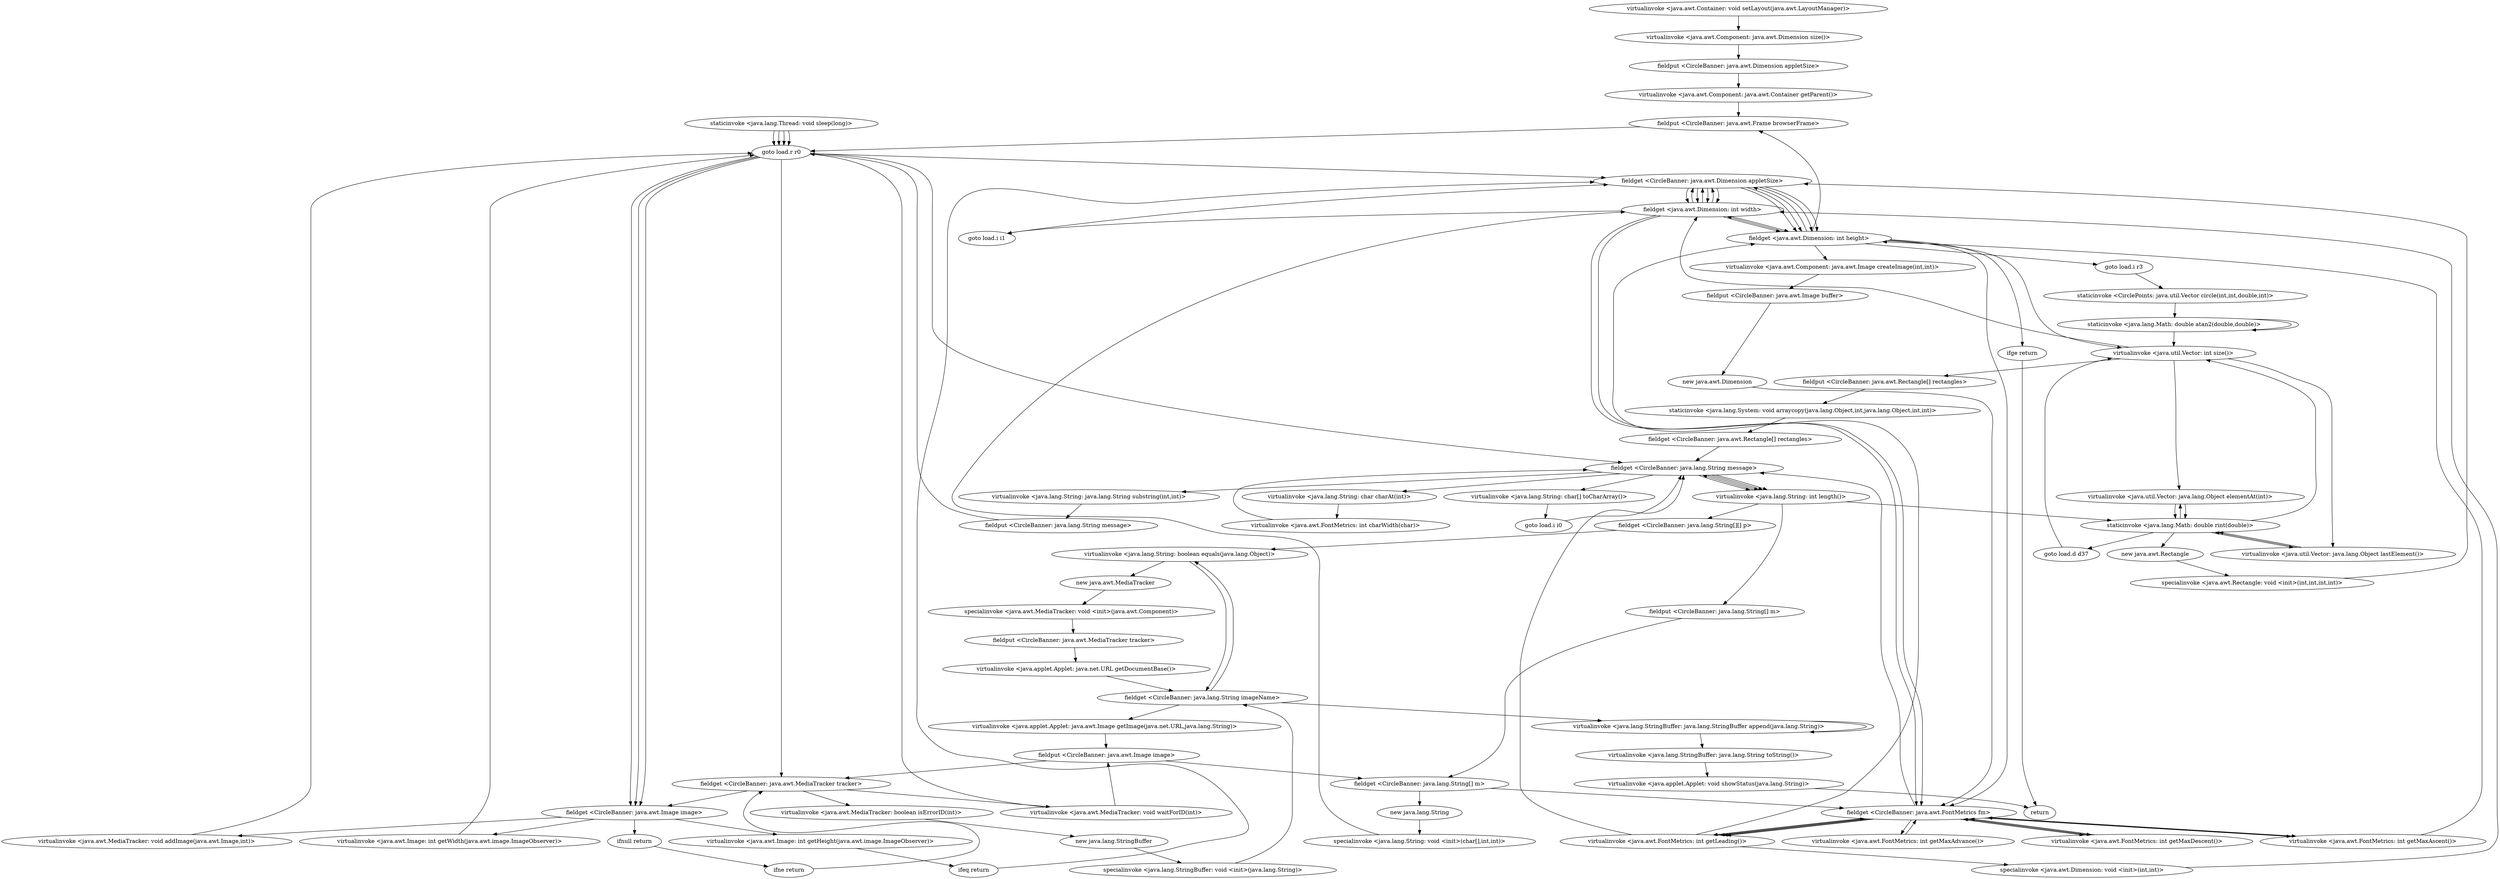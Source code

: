 digraph "" {
"virtualinvoke <java.awt.Container: void setLayout(java.awt.LayoutManager)>";
 "virtualinvoke <java.awt.Container: void setLayout(java.awt.LayoutManager)>"->"virtualinvoke <java.awt.Component: java.awt.Dimension size()>";
 "virtualinvoke <java.awt.Component: java.awt.Dimension size()>"->"fieldput <CircleBanner: java.awt.Dimension appletSize>";
 "fieldput <CircleBanner: java.awt.Dimension appletSize>"->"virtualinvoke <java.awt.Component: java.awt.Container getParent()>";
 "virtualinvoke <java.awt.Component: java.awt.Container getParent()>"->"fieldput <CircleBanner: java.awt.Frame browserFrame>";
 "fieldput <CircleBanner: java.awt.Frame browserFrame>"->"goto load.r r0";
 "goto load.r r0"->"fieldget <CircleBanner: java.awt.Dimension appletSize>";
 "fieldget <CircleBanner: java.awt.Dimension appletSize>"->"fieldget <java.awt.Dimension: int width>";
 "fieldget <java.awt.Dimension: int width>"->"fieldget <CircleBanner: java.awt.Dimension appletSize>";
 "fieldget <CircleBanner: java.awt.Dimension appletSize>"->"fieldget <java.awt.Dimension: int height>";
 "fieldget <java.awt.Dimension: int height>"->"virtualinvoke <java.awt.Component: java.awt.Image createImage(int,int)>";
 "virtualinvoke <java.awt.Component: java.awt.Image createImage(int,int)>"->"fieldput <CircleBanner: java.awt.Image buffer>";
 "fieldput <CircleBanner: java.awt.Image buffer>"->"new java.awt.Dimension";
 "new java.awt.Dimension"->"fieldget <CircleBanner: java.awt.FontMetrics fm>";
 "fieldget <CircleBanner: java.awt.FontMetrics fm>"->"virtualinvoke <java.awt.FontMetrics: int getMaxAdvance()>";
 "virtualinvoke <java.awt.FontMetrics: int getMaxAdvance()>"->"fieldget <CircleBanner: java.awt.FontMetrics fm>";
 "fieldget <CircleBanner: java.awt.FontMetrics fm>"->"virtualinvoke <java.awt.FontMetrics: int getLeading()>";
 "virtualinvoke <java.awt.FontMetrics: int getLeading()>"->"fieldget <CircleBanner: java.awt.FontMetrics fm>";
 "fieldget <CircleBanner: java.awt.FontMetrics fm>"->"virtualinvoke <java.awt.FontMetrics: int getMaxAscent()>";
 "virtualinvoke <java.awt.FontMetrics: int getMaxAscent()>"->"fieldget <CircleBanner: java.awt.FontMetrics fm>";
 "fieldget <CircleBanner: java.awt.FontMetrics fm>"->"virtualinvoke <java.awt.FontMetrics: int getMaxDescent()>";
 "virtualinvoke <java.awt.FontMetrics: int getMaxDescent()>"->"fieldget <CircleBanner: java.awt.FontMetrics fm>";
 "fieldget <CircleBanner: java.awt.FontMetrics fm>"->"virtualinvoke <java.awt.FontMetrics: int getLeading()>";
 "virtualinvoke <java.awt.FontMetrics: int getLeading()>"->"specialinvoke <java.awt.Dimension: void <init>(int,int)>";
 "specialinvoke <java.awt.Dimension: void <init>(int,int)>"->"fieldget <java.awt.Dimension: int width>";
 "fieldget <java.awt.Dimension: int width>"->"fieldget <java.awt.Dimension: int height>";
 "fieldget <java.awt.Dimension: int height>"->"fieldget <java.awt.Dimension: int width>";
 "fieldget <java.awt.Dimension: int width>"->"goto load.i i1";
 "goto load.i i1"->"fieldget <CircleBanner: java.awt.Dimension appletSize>";
 "fieldget <CircleBanner: java.awt.Dimension appletSize>"->"fieldget <java.awt.Dimension: int width>";
 "fieldget <java.awt.Dimension: int width>"->"fieldget <CircleBanner: java.awt.Dimension appletSize>";
 "fieldget <CircleBanner: java.awt.Dimension appletSize>"->"fieldget <java.awt.Dimension: int height>";
 "fieldget <java.awt.Dimension: int height>"->"fieldget <CircleBanner: java.awt.Dimension appletSize>";
 "fieldget <CircleBanner: java.awt.Dimension appletSize>"->"fieldget <java.awt.Dimension: int height>";
 "fieldget <java.awt.Dimension: int height>"->"goto load.i r3";
 "goto load.i r3"->"staticinvoke <CirclePoints: java.util.Vector circle(int,int,double,int)>";
 "staticinvoke <CirclePoints: java.util.Vector circle(int,int,double,int)>"->"staticinvoke <java.lang.Math: double atan2(double,double)>";
 "staticinvoke <java.lang.Math: double atan2(double,double)>"->"staticinvoke <java.lang.Math: double atan2(double,double)>";
 "staticinvoke <java.lang.Math: double atan2(double,double)>"->"virtualinvoke <java.util.Vector: int size()>";
 "virtualinvoke <java.util.Vector: int size()>"->"fieldget <java.awt.Dimension: int width>";
 "fieldget <java.awt.Dimension: int width>"->"fieldget <CircleBanner: java.awt.FontMetrics fm>";
 "fieldget <CircleBanner: java.awt.FontMetrics fm>"->"virtualinvoke <java.awt.FontMetrics: int getLeading()>";
 "virtualinvoke <java.awt.FontMetrics: int getLeading()>"->"fieldget <java.awt.Dimension: int height>";
 "fieldget <java.awt.Dimension: int height>"->"virtualinvoke <java.util.Vector: int size()>";
 "virtualinvoke <java.util.Vector: int size()>"->"virtualinvoke <java.util.Vector: java.lang.Object lastElement()>";
 "virtualinvoke <java.util.Vector: java.lang.Object lastElement()>"->"staticinvoke <java.lang.Math: double rint(double)>";
 "staticinvoke <java.lang.Math: double rint(double)>"->"virtualinvoke <java.util.Vector: java.lang.Object lastElement()>";
 "virtualinvoke <java.util.Vector: java.lang.Object lastElement()>"->"staticinvoke <java.lang.Math: double rint(double)>";
 "staticinvoke <java.lang.Math: double rint(double)>"->"goto load.d d37";
 "goto load.d d37"->"virtualinvoke <java.util.Vector: int size()>";
 "virtualinvoke <java.util.Vector: int size()>"->"fieldput <CircleBanner: java.awt.Rectangle[] rectangles>";
 "fieldput <CircleBanner: java.awt.Rectangle[] rectangles>"->"staticinvoke <java.lang.System: void arraycopy(java.lang.Object,int,java.lang.Object,int,int)>";
 "staticinvoke <java.lang.System: void arraycopy(java.lang.Object,int,java.lang.Object,int,int)>"->"fieldget <CircleBanner: java.awt.Rectangle[] rectangles>";
 "fieldget <CircleBanner: java.awt.Rectangle[] rectangles>"->"fieldget <CircleBanner: java.lang.String message>";
 "fieldget <CircleBanner: java.lang.String message>"->"virtualinvoke <java.lang.String: int length()>";
 "virtualinvoke <java.lang.String: int length()>"->"fieldget <CircleBanner: java.lang.String message>";
 "fieldget <CircleBanner: java.lang.String message>"->"virtualinvoke <java.lang.String: java.lang.String substring(int,int)>";
 "virtualinvoke <java.lang.String: java.lang.String substring(int,int)>"->"fieldput <CircleBanner: java.lang.String message>";
 "fieldput <CircleBanner: java.lang.String message>"->"goto load.r r0";
 "goto load.r r0"->"fieldget <CircleBanner: java.lang.String message>";
 "fieldget <CircleBanner: java.lang.String message>"->"virtualinvoke <java.lang.String: int length()>";
 "virtualinvoke <java.lang.String: int length()>"->"fieldput <CircleBanner: java.lang.String[] m>";
 "fieldput <CircleBanner: java.lang.String[] m>"->"fieldget <CircleBanner: java.lang.String[] m>";
 "fieldget <CircleBanner: java.lang.String[] m>"->"fieldget <CircleBanner: java.awt.FontMetrics fm>";
 "fieldget <CircleBanner: java.awt.FontMetrics fm>"->"virtualinvoke <java.awt.FontMetrics: int getMaxAscent()>";
 "virtualinvoke <java.awt.FontMetrics: int getMaxAscent()>"->"fieldget <java.awt.Dimension: int height>";
 "fieldget <java.awt.Dimension: int height>"->"fieldget <CircleBanner: java.awt.FontMetrics fm>";
 "fieldget <CircleBanner: java.awt.FontMetrics fm>"->"virtualinvoke <java.awt.FontMetrics: int getMaxDescent()>";
 "virtualinvoke <java.awt.FontMetrics: int getMaxDescent()>"->"fieldget <CircleBanner: java.awt.FontMetrics fm>";
 "fieldget <CircleBanner: java.awt.FontMetrics fm>"->"virtualinvoke <java.awt.FontMetrics: int getLeading()>";
 "virtualinvoke <java.awt.FontMetrics: int getLeading()>"->"fieldget <CircleBanner: java.lang.String message>";
 "fieldget <CircleBanner: java.lang.String message>"->"virtualinvoke <java.lang.String: char[] toCharArray()>";
 "virtualinvoke <java.lang.String: char[] toCharArray()>"->"goto load.i i0";
 "goto load.i i0"->"fieldget <CircleBanner: java.lang.String message>";
 "fieldget <CircleBanner: java.lang.String message>"->"virtualinvoke <java.lang.String: int length()>";
 "virtualinvoke <java.lang.String: int length()>"->"fieldget <CircleBanner: java.lang.String[][] p>";
 "fieldget <CircleBanner: java.lang.String[][] p>"->"virtualinvoke <java.lang.String: boolean equals(java.lang.Object)>";
 "virtualinvoke <java.lang.String: boolean equals(java.lang.Object)>"->"fieldget <CircleBanner: java.lang.String imageName>";
 "fieldget <CircleBanner: java.lang.String imageName>"->"virtualinvoke <java.lang.String: boolean equals(java.lang.Object)>";
 "virtualinvoke <java.lang.String: boolean equals(java.lang.Object)>"->"new java.awt.MediaTracker";
 "new java.awt.MediaTracker"->"specialinvoke <java.awt.MediaTracker: void <init>(java.awt.Component)>";
 "specialinvoke <java.awt.MediaTracker: void <init>(java.awt.Component)>"->"fieldput <CircleBanner: java.awt.MediaTracker tracker>";
 "fieldput <CircleBanner: java.awt.MediaTracker tracker>"->"virtualinvoke <java.applet.Applet: java.net.URL getDocumentBase()>";
 "virtualinvoke <java.applet.Applet: java.net.URL getDocumentBase()>"->"fieldget <CircleBanner: java.lang.String imageName>";
 "fieldget <CircleBanner: java.lang.String imageName>"->"virtualinvoke <java.applet.Applet: java.awt.Image getImage(java.net.URL,java.lang.String)>";
 "virtualinvoke <java.applet.Applet: java.awt.Image getImage(java.net.URL,java.lang.String)>"->"fieldput <CircleBanner: java.awt.Image image>";
 "fieldput <CircleBanner: java.awt.Image image>"->"fieldget <CircleBanner: java.awt.MediaTracker tracker>";
 "fieldget <CircleBanner: java.awt.MediaTracker tracker>"->"fieldget <CircleBanner: java.awt.Image image>";
 "fieldget <CircleBanner: java.awt.Image image>"->"virtualinvoke <java.awt.MediaTracker: void addImage(java.awt.Image,int)>";
 "virtualinvoke <java.awt.MediaTracker: void addImage(java.awt.Image,int)>"->"goto load.r r0";
 "goto load.r r0"->"fieldget <CircleBanner: java.awt.Image image>";
 "fieldget <CircleBanner: java.awt.Image image>"->"ifnull return";
 "ifnull return"->"ifne return";
 "ifne return"->"fieldget <CircleBanner: java.awt.MediaTracker tracker>";
 "fieldget <CircleBanner: java.awt.MediaTracker tracker>"->"virtualinvoke <java.awt.MediaTracker: void waitForID(int)>";
 "virtualinvoke <java.awt.MediaTracker: void waitForID(int)>"->"goto load.r r0";
 "goto load.r r0"->"fieldget <CircleBanner: java.awt.MediaTracker tracker>";
 "fieldget <CircleBanner: java.awt.MediaTracker tracker>"->"virtualinvoke <java.awt.MediaTracker: boolean isErrorID(int)>";
 "virtualinvoke <java.awt.MediaTracker: boolean isErrorID(int)>"->"new java.lang.StringBuffer";
 "new java.lang.StringBuffer"->"specialinvoke <java.lang.StringBuffer: void <init>(java.lang.String)>";
 "specialinvoke <java.lang.StringBuffer: void <init>(java.lang.String)>"->"fieldget <CircleBanner: java.lang.String imageName>";
 "fieldget <CircleBanner: java.lang.String imageName>"->"virtualinvoke <java.lang.StringBuffer: java.lang.StringBuffer append(java.lang.String)>";
 "virtualinvoke <java.lang.StringBuffer: java.lang.StringBuffer append(java.lang.String)>"->"virtualinvoke <java.lang.StringBuffer: java.lang.StringBuffer append(java.lang.String)>";
 "virtualinvoke <java.lang.StringBuffer: java.lang.StringBuffer append(java.lang.String)>"->"virtualinvoke <java.lang.StringBuffer: java.lang.String toString()>";
 "virtualinvoke <java.lang.StringBuffer: java.lang.String toString()>"->"virtualinvoke <java.applet.Applet: void showStatus(java.lang.String)>";
 "virtualinvoke <java.applet.Applet: void showStatus(java.lang.String)>"->"return";
"goto load.r r0";
 "goto load.r r0"->"fieldget <CircleBanner: java.awt.Image image>";
 "fieldget <CircleBanner: java.awt.Image image>"->"virtualinvoke <java.awt.Image: int getWidth(java.awt.image.ImageObserver)>";
 "virtualinvoke <java.awt.Image: int getWidth(java.awt.image.ImageObserver)>"->"goto load.r r0";
 "goto load.r r0"->"fieldget <CircleBanner: java.awt.Image image>";
 "fieldget <CircleBanner: java.awt.Image image>"->"virtualinvoke <java.awt.Image: int getHeight(java.awt.image.ImageObserver)>";
 "virtualinvoke <java.awt.Image: int getHeight(java.awt.image.ImageObserver)>"->"ifeq return";
 "ifeq return"->"fieldget <CircleBanner: java.awt.Dimension appletSize>";
 "fieldget <CircleBanner: java.awt.Dimension appletSize>"->"fieldget <java.awt.Dimension: int width>";
 "fieldget <java.awt.Dimension: int width>"->"fieldget <CircleBanner: java.awt.Dimension appletSize>";
 "fieldget <CircleBanner: java.awt.Dimension appletSize>"->"fieldget <java.awt.Dimension: int height>";
 "fieldget <java.awt.Dimension: int height>"->"ifge return";
 "ifge return"->"return";
"staticinvoke <java.lang.Thread: void sleep(long)>";
 "staticinvoke <java.lang.Thread: void sleep(long)>"->"goto load.r r0";
 "staticinvoke <java.lang.Thread: void sleep(long)>"->"goto load.r r0";
"staticinvoke <java.lang.Thread: void sleep(long)>";
 "staticinvoke <java.lang.Thread: void sleep(long)>"->"goto load.r r0";
 "staticinvoke <java.lang.Thread: void sleep(long)>"->"goto load.r r0";
 "virtualinvoke <java.awt.MediaTracker: void waitForID(int)>"->"fieldput <CircleBanner: java.awt.Image image>";
 "fieldput <CircleBanner: java.awt.Image image>"->"fieldget <CircleBanner: java.lang.String[] m>";
 "fieldget <CircleBanner: java.lang.String[] m>"->"new java.lang.String";
 "new java.lang.String"->"specialinvoke <java.lang.String: void <init>(char[],int,int)>";
 "specialinvoke <java.lang.String: void <init>(char[],int,int)>"->"fieldget <java.awt.Dimension: int width>";
 "fieldget <java.awt.Dimension: int width>"->"fieldget <CircleBanner: java.awt.FontMetrics fm>";
 "fieldget <CircleBanner: java.awt.FontMetrics fm>"->"fieldget <CircleBanner: java.lang.String message>";
 "fieldget <CircleBanner: java.lang.String message>"->"virtualinvoke <java.lang.String: char charAt(int)>";
 "virtualinvoke <java.lang.String: char charAt(int)>"->"virtualinvoke <java.awt.FontMetrics: int charWidth(char)>";
 "virtualinvoke <java.awt.FontMetrics: int charWidth(char)>"->"fieldget <CircleBanner: java.lang.String message>";
 "fieldget <CircleBanner: java.lang.String message>"->"virtualinvoke <java.lang.String: int length()>";
 "virtualinvoke <java.lang.String: int length()>"->"staticinvoke <java.lang.Math: double rint(double)>";
 "staticinvoke <java.lang.Math: double rint(double)>"->"virtualinvoke <java.util.Vector: int size()>";
 "virtualinvoke <java.util.Vector: int size()>"->"virtualinvoke <java.util.Vector: java.lang.Object elementAt(int)>";
 "virtualinvoke <java.util.Vector: java.lang.Object elementAt(int)>"->"staticinvoke <java.lang.Math: double rint(double)>";
 "staticinvoke <java.lang.Math: double rint(double)>"->"virtualinvoke <java.util.Vector: java.lang.Object elementAt(int)>";
 "virtualinvoke <java.util.Vector: java.lang.Object elementAt(int)>"->"staticinvoke <java.lang.Math: double rint(double)>";
 "staticinvoke <java.lang.Math: double rint(double)>"->"new java.awt.Rectangle";
 "new java.awt.Rectangle"->"specialinvoke <java.awt.Rectangle: void <init>(int,int,int,int)>";
 "specialinvoke <java.awt.Rectangle: void <init>(int,int,int,int)>"->"fieldget <CircleBanner: java.awt.Dimension appletSize>";
 "fieldget <CircleBanner: java.awt.Dimension appletSize>"->"fieldget <java.awt.Dimension: int width>";
 "fieldget <java.awt.Dimension: int width>"->"fieldget <java.awt.Dimension: int height>";
 "fieldget <java.awt.Dimension: int height>"->"fieldput <CircleBanner: java.awt.Frame browserFrame>";
}
